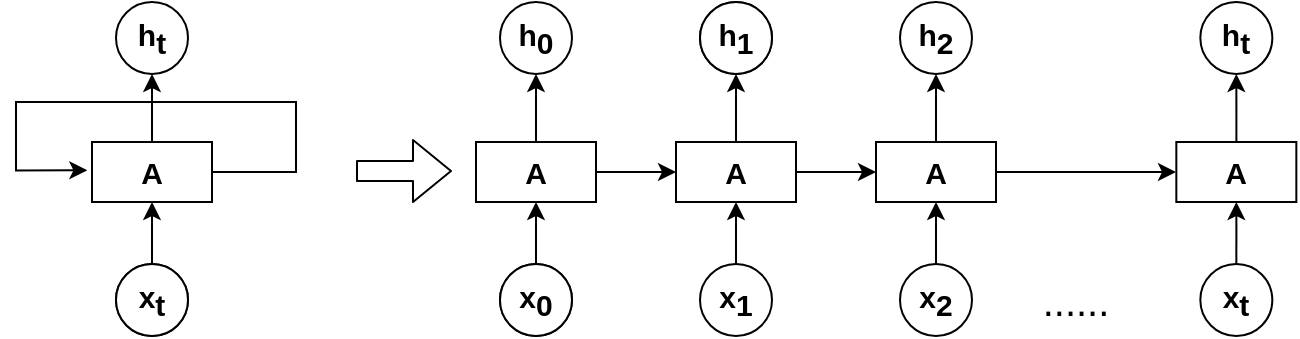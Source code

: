 <mxfile version="12.8.1" type="github">
  <diagram id="8f2zmmfFZKk6P0BAQr87" name="Page-1">
    <mxGraphModel dx="1019" dy="519" grid="1" gridSize="10" guides="1" tooltips="1" connect="1" arrows="1" fold="1" page="1" pageScale="1" pageWidth="827" pageHeight="1169" math="0" shadow="0">
      <root>
        <mxCell id="0" />
        <mxCell id="1" parent="0" />
        <mxCell id="hyTaoeyC01FmIY58l2yn-6" value="" style="edgeStyle=orthogonalEdgeStyle;rounded=0;orthogonalLoop=1;jettySize=auto;html=1;entryX=0.5;entryY=1;entryDx=0;entryDy=0;fontSize=15;fontStyle=1;fontColor=#000000;strokeColor=#000000;" parent="1" source="hyTaoeyC01FmIY58l2yn-1" target="hyTaoeyC01FmIY58l2yn-3" edge="1">
          <mxGeometry relative="1" as="geometry">
            <mxPoint x="148" y="401.0" as="targetPoint" />
          </mxGeometry>
        </mxCell>
        <mxCell id="hyTaoeyC01FmIY58l2yn-1" value="x&lt;sub style=&quot;font-size: 15px;&quot;&gt;t&lt;/sub&gt;" style="ellipse;whiteSpace=wrap;html=1;aspect=fixed;fillColor=#b1ddf0;strokeColor=#000000;fontSize=15;fontStyle=1;fontColor=#000000;" parent="1" vertex="1">
          <mxGeometry x="130" y="481" width="36" height="36" as="geometry" />
        </mxCell>
        <mxCell id="hyTaoeyC01FmIY58l2yn-2" value="h&lt;sub style=&quot;font-size: 15px;&quot;&gt;t&lt;/sub&gt;" style="ellipse;whiteSpace=wrap;html=1;aspect=fixed;fillColor=none;strokeColor=#000000;fontColor=#000000;fontSize=15;fontStyle=1" parent="1" vertex="1">
          <mxGeometry x="130" y="350" width="36" height="36" as="geometry" />
        </mxCell>
        <mxCell id="hyTaoeyC01FmIY58l2yn-8" value="" style="edgeStyle=orthogonalEdgeStyle;rounded=0;orthogonalLoop=1;jettySize=auto;html=1;entryX=0.5;entryY=1;entryDx=0;entryDy=0;fontSize=15;fontStyle=1;fontColor=#000000;strokeColor=#000000;" parent="1" source="hyTaoeyC01FmIY58l2yn-3" target="hyTaoeyC01FmIY58l2yn-2" edge="1">
          <mxGeometry relative="1" as="geometry">
            <mxPoint x="148" y="390" as="targetPoint" />
          </mxGeometry>
        </mxCell>
        <mxCell id="hyTaoeyC01FmIY58l2yn-13" value="" style="edgeStyle=orthogonalEdgeStyle;rounded=0;orthogonalLoop=1;jettySize=auto;html=1;entryX=-0.039;entryY=0.472;entryDx=0;entryDy=0;entryPerimeter=0;fontSize=15;fontStyle=1;fontColor=#000000;strokeColor=#000000;" parent="1" source="hyTaoeyC01FmIY58l2yn-3" target="hyTaoeyC01FmIY58l2yn-3" edge="1">
          <mxGeometry relative="1" as="geometry">
            <mxPoint x="30" y="435" as="targetPoint" />
            <Array as="points">
              <mxPoint x="220" y="435" />
              <mxPoint x="220" y="400" />
              <mxPoint x="80" y="400" />
              <mxPoint x="80" y="434" />
            </Array>
          </mxGeometry>
        </mxCell>
        <mxCell id="hyTaoeyC01FmIY58l2yn-3" value="A" style="rounded=0;whiteSpace=wrap;html=1;fillColor=none;strokeColor=#000000;fontSize=15;fontStyle=1;fontColor=#000000;" parent="1" vertex="1">
          <mxGeometry x="118" y="420" width="60" height="30" as="geometry" />
        </mxCell>
        <mxCell id="hyTaoeyC01FmIY58l2yn-39" value="" style="edgeStyle=orthogonalEdgeStyle;rounded=0;orthogonalLoop=1;jettySize=auto;html=1;entryX=0.5;entryY=1;entryDx=0;entryDy=0;fontSize=15;fontStyle=1;fontColor=#000000;strokeColor=#000000;" parent="1" source="hyTaoeyC01FmIY58l2yn-40" target="hyTaoeyC01FmIY58l2yn-43" edge="1">
          <mxGeometry relative="1" as="geometry">
            <mxPoint x="340" y="401.0" as="targetPoint" />
          </mxGeometry>
        </mxCell>
        <mxCell id="hyTaoeyC01FmIY58l2yn-40" value="x&lt;span style=&quot;font-size: 15px;&quot;&gt;&lt;sub style=&quot;font-size: 15px;&quot;&gt;0&lt;/sub&gt;&lt;/span&gt;" style="ellipse;whiteSpace=wrap;html=1;aspect=fixed;fillColor=#b1ddf0;strokeColor=#000000;fontSize=15;fontStyle=1;fontColor=#000000;" parent="1" vertex="1">
          <mxGeometry x="322" y="481" width="36" height="36" as="geometry" />
        </mxCell>
        <mxCell id="hyTaoeyC01FmIY58l2yn-41" value="h&lt;sub style=&quot;font-size: 15px;&quot;&gt;0&lt;/sub&gt;" style="ellipse;whiteSpace=wrap;html=1;aspect=fixed;fillColor=none;strokeColor=#000000;fontColor=#000000;fontSize=15;fontStyle=1" parent="1" vertex="1">
          <mxGeometry x="322" y="350" width="36" height="36" as="geometry" />
        </mxCell>
        <mxCell id="hyTaoeyC01FmIY58l2yn-42" value="" style="edgeStyle=orthogonalEdgeStyle;rounded=0;orthogonalLoop=1;jettySize=auto;html=1;entryX=0.5;entryY=1;entryDx=0;entryDy=0;fontSize=15;fontStyle=1;fontColor=#000000;strokeColor=#000000;" parent="1" source="hyTaoeyC01FmIY58l2yn-43" target="hyTaoeyC01FmIY58l2yn-41" edge="1">
          <mxGeometry relative="1" as="geometry">
            <mxPoint x="340" y="390" as="targetPoint" />
          </mxGeometry>
        </mxCell>
        <mxCell id="hyTaoeyC01FmIY58l2yn-59" value="" style="edgeStyle=orthogonalEdgeStyle;rounded=0;orthogonalLoop=1;jettySize=auto;html=1;fontSize=15;fontStyle=1;fontColor=#000000;strokeColor=#000000;" parent="1" source="hyTaoeyC01FmIY58l2yn-43" target="hyTaoeyC01FmIY58l2yn-48" edge="1">
          <mxGeometry relative="1" as="geometry" />
        </mxCell>
        <mxCell id="hyTaoeyC01FmIY58l2yn-43" value="A" style="rounded=0;whiteSpace=wrap;html=1;fillColor=none;strokeColor=#000000;fontSize=15;fontStyle=1;fontColor=#000000;" parent="1" vertex="1">
          <mxGeometry x="310" y="420" width="60" height="30" as="geometry" />
        </mxCell>
        <mxCell id="hyTaoeyC01FmIY58l2yn-44" value="" style="edgeStyle=orthogonalEdgeStyle;rounded=0;orthogonalLoop=1;jettySize=auto;html=1;entryX=0.5;entryY=1;entryDx=0;entryDy=0;fontSize=15;fontStyle=1;fontColor=#000000;strokeColor=#000000;" parent="1" source="hyTaoeyC01FmIY58l2yn-45" target="hyTaoeyC01FmIY58l2yn-48" edge="1">
          <mxGeometry relative="1" as="geometry">
            <mxPoint x="440" y="401.0" as="targetPoint" />
          </mxGeometry>
        </mxCell>
        <mxCell id="hyTaoeyC01FmIY58l2yn-45" value="x&lt;sub style=&quot;font-size: 15px;&quot;&gt;1&lt;/sub&gt;" style="ellipse;whiteSpace=wrap;html=1;aspect=fixed;fillColor=none;strokeColor=#000000;fontSize=15;fontStyle=1;fontColor=#000000;" parent="1" vertex="1">
          <mxGeometry x="422" y="481" width="36" height="36" as="geometry" />
        </mxCell>
        <mxCell id="hyTaoeyC01FmIY58l2yn-46" value="h&lt;sub style=&quot;font-size: 15px;&quot;&gt;1&lt;/sub&gt;" style="ellipse;whiteSpace=wrap;html=1;aspect=fixed;fillColor=#aa00ff;strokeColor=#000000;fontColor=#000000;fontSize=15;fontStyle=1" parent="1" vertex="1">
          <mxGeometry x="422" y="350" width="36" height="36" as="geometry" />
        </mxCell>
        <mxCell id="hyTaoeyC01FmIY58l2yn-47" value="" style="edgeStyle=orthogonalEdgeStyle;rounded=0;orthogonalLoop=1;jettySize=auto;html=1;entryX=0.5;entryY=1;entryDx=0;entryDy=0;fontSize=15;fontStyle=1;fontColor=#000000;strokeColor=#000000;" parent="1" source="hyTaoeyC01FmIY58l2yn-48" target="hyTaoeyC01FmIY58l2yn-46" edge="1">
          <mxGeometry relative="1" as="geometry">
            <mxPoint x="440" y="390" as="targetPoint" />
          </mxGeometry>
        </mxCell>
        <mxCell id="hyTaoeyC01FmIY58l2yn-60" value="" style="edgeStyle=orthogonalEdgeStyle;rounded=0;orthogonalLoop=1;jettySize=auto;html=1;fontSize=15;fontStyle=1;fontColor=#000000;strokeColor=#000000;" parent="1" source="hyTaoeyC01FmIY58l2yn-48" target="hyTaoeyC01FmIY58l2yn-53" edge="1">
          <mxGeometry relative="1" as="geometry" />
        </mxCell>
        <mxCell id="hyTaoeyC01FmIY58l2yn-48" value="A" style="rounded=0;whiteSpace=wrap;html=1;fillColor=none;strokeColor=#000000;fontSize=15;fontStyle=1;fontColor=#000000;" parent="1" vertex="1">
          <mxGeometry x="410" y="420" width="60" height="30" as="geometry" />
        </mxCell>
        <mxCell id="hyTaoeyC01FmIY58l2yn-49" value="" style="edgeStyle=orthogonalEdgeStyle;rounded=0;orthogonalLoop=1;jettySize=auto;html=1;entryX=0.5;entryY=1;entryDx=0;entryDy=0;fontSize=15;fontStyle=1;fontColor=#000000;strokeColor=#000000;" parent="1" source="hyTaoeyC01FmIY58l2yn-50" target="hyTaoeyC01FmIY58l2yn-53" edge="1">
          <mxGeometry relative="1" as="geometry">
            <mxPoint x="540" y="401.0" as="targetPoint" />
          </mxGeometry>
        </mxCell>
        <mxCell id="hyTaoeyC01FmIY58l2yn-50" value="x&lt;sub style=&quot;font-size: 15px;&quot;&gt;2&lt;/sub&gt;" style="ellipse;whiteSpace=wrap;html=1;aspect=fixed;fillColor=none;strokeColor=#000000;fontSize=15;fontStyle=1;fontColor=#000000;" parent="1" vertex="1">
          <mxGeometry x="522" y="481" width="36" height="36" as="geometry" />
        </mxCell>
        <mxCell id="hyTaoeyC01FmIY58l2yn-51" value="h&lt;sub style=&quot;font-size: 15px;&quot;&gt;2&lt;/sub&gt;" style="ellipse;whiteSpace=wrap;html=1;aspect=fixed;fillColor=none;strokeColor=#000000;fontColor=#000000;fontSize=15;fontStyle=1" parent="1" vertex="1">
          <mxGeometry x="522" y="350" width="36" height="36" as="geometry" />
        </mxCell>
        <mxCell id="hyTaoeyC01FmIY58l2yn-52" value="" style="edgeStyle=orthogonalEdgeStyle;rounded=0;orthogonalLoop=1;jettySize=auto;html=1;entryX=0.5;entryY=1;entryDx=0;entryDy=0;fontSize=15;fontStyle=1;fontColor=#000000;strokeColor=#000000;" parent="1" source="hyTaoeyC01FmIY58l2yn-53" target="hyTaoeyC01FmIY58l2yn-51" edge="1">
          <mxGeometry relative="1" as="geometry">
            <mxPoint x="540" y="390" as="targetPoint" />
          </mxGeometry>
        </mxCell>
        <mxCell id="hyTaoeyC01FmIY58l2yn-62" value="" style="edgeStyle=orthogonalEdgeStyle;rounded=0;orthogonalLoop=1;jettySize=auto;html=1;fontSize=15;fontStyle=1;fontColor=#000000;strokeColor=#000000;" parent="1" source="hyTaoeyC01FmIY58l2yn-53" edge="1">
          <mxGeometry relative="1" as="geometry">
            <mxPoint x="660" y="435" as="targetPoint" />
          </mxGeometry>
        </mxCell>
        <mxCell id="hyTaoeyC01FmIY58l2yn-53" value="A" style="rounded=0;whiteSpace=wrap;html=1;fillColor=none;strokeColor=#000000;fontSize=15;fontStyle=1;fontColor=#000000;" parent="1" vertex="1">
          <mxGeometry x="510" y="420" width="60" height="30" as="geometry" />
        </mxCell>
        <mxCell id="hyTaoeyC01FmIY58l2yn-54" value="" style="edgeStyle=orthogonalEdgeStyle;rounded=0;orthogonalLoop=1;jettySize=auto;html=1;entryX=0.5;entryY=1;entryDx=0;entryDy=0;fontSize=15;fontStyle=1;fontColor=#000000;strokeColor=#000000;" parent="1" source="hyTaoeyC01FmIY58l2yn-55" target="hyTaoeyC01FmIY58l2yn-58" edge="1">
          <mxGeometry relative="1" as="geometry">
            <mxPoint x="690.167" y="401.0" as="targetPoint" />
          </mxGeometry>
        </mxCell>
        <mxCell id="hyTaoeyC01FmIY58l2yn-55" value="x&lt;sub style=&quot;font-size: 15px;&quot;&gt;t&lt;/sub&gt;" style="ellipse;whiteSpace=wrap;html=1;aspect=fixed;fillColor=none;strokeColor=#000000;fontSize=15;fontStyle=1;gradientColor=#ffffff;fontColor=#000000;" parent="1" vertex="1">
          <mxGeometry x="672.167" y="481" width="36" height="36" as="geometry" />
        </mxCell>
        <mxCell id="hyTaoeyC01FmIY58l2yn-56" value="&lt;font&gt;h&lt;sub style=&quot;font-size: 15px&quot;&gt;t&lt;/sub&gt;&lt;/font&gt;" style="ellipse;whiteSpace=wrap;html=1;aspect=fixed;fillColor=none;strokeColor=#000000;fontColor=#000000;fontSize=15;fontStyle=1" parent="1" vertex="1">
          <mxGeometry x="672.167" y="350" width="36" height="36" as="geometry" />
        </mxCell>
        <mxCell id="hyTaoeyC01FmIY58l2yn-57" value="" style="edgeStyle=orthogonalEdgeStyle;rounded=0;orthogonalLoop=1;jettySize=auto;html=1;entryX=0.5;entryY=1;entryDx=0;entryDy=0;fontSize=15;fontStyle=1;fontColor=#000000;strokeColor=#000000;" parent="1" source="hyTaoeyC01FmIY58l2yn-58" target="hyTaoeyC01FmIY58l2yn-56" edge="1">
          <mxGeometry relative="1" as="geometry">
            <mxPoint x="690.167" y="390" as="targetPoint" />
          </mxGeometry>
        </mxCell>
        <mxCell id="hyTaoeyC01FmIY58l2yn-58" value="A" style="rounded=0;whiteSpace=wrap;html=1;fillColor=none;strokeColor=#000000;fontSize=15;fontStyle=1;fontColor=#000000;" parent="1" vertex="1">
          <mxGeometry x="660.167" y="420" width="60" height="30" as="geometry" />
        </mxCell>
        <mxCell id="USBon0L1Z-8ryEmSpkTE-1" value="" style="shape=flexArrow;endArrow=classic;html=1;fontColor=#000000;strokeColor=#000000;" edge="1" parent="1">
          <mxGeometry width="50" height="50" relative="1" as="geometry">
            <mxPoint x="250" y="434.5" as="sourcePoint" />
            <mxPoint x="298" y="434.5" as="targetPoint" />
          </mxGeometry>
        </mxCell>
        <mxCell id="USBon0L1Z-8ryEmSpkTE-2" value="x&lt;sub style=&quot;font-size: 15px;&quot;&gt;t&lt;/sub&gt;" style="ellipse;whiteSpace=wrap;html=1;aspect=fixed;fillColor=#ffffff;strokeColor=#000000;fontSize=15;fontStyle=1;gradientColor=#ffffff;fontColor=#000000;" vertex="1" parent="1">
          <mxGeometry x="130" y="481" width="36" height="36" as="geometry" />
        </mxCell>
        <mxCell id="USBon0L1Z-8ryEmSpkTE-3" value="x&lt;span style=&quot;font-size: 15px;&quot;&gt;&lt;sub style=&quot;font-size: 15px;&quot;&gt;0&lt;/sub&gt;&lt;/span&gt;" style="ellipse;whiteSpace=wrap;html=1;aspect=fixed;fillColor=#ffffff;strokeColor=#000000;fontSize=15;fontStyle=1;fontColor=#000000;" vertex="1" parent="1">
          <mxGeometry x="322" y="481" width="36" height="36" as="geometry" />
        </mxCell>
        <mxCell id="USBon0L1Z-8ryEmSpkTE-6" value="h&lt;sub style=&quot;font-size: 15px;&quot;&gt;1&lt;/sub&gt;" style="ellipse;whiteSpace=wrap;html=1;aspect=fixed;fillColor=#ffffff;strokeColor=#000000;fontColor=#000000;fontSize=15;fontStyle=1" vertex="1" parent="1">
          <mxGeometry x="422" y="350" width="36" height="36" as="geometry" />
        </mxCell>
        <mxCell id="USBon0L1Z-8ryEmSpkTE-7" value="&lt;font style=&quot;font-size: 20px&quot;&gt;......&lt;/font&gt;" style="text;html=1;strokeColor=none;fillColor=none;align=center;verticalAlign=middle;whiteSpace=wrap;rounded=0;fontColor=#000000;" vertex="1" parent="1">
          <mxGeometry x="590" y="489" width="40" height="20" as="geometry" />
        </mxCell>
      </root>
    </mxGraphModel>
  </diagram>
</mxfile>
